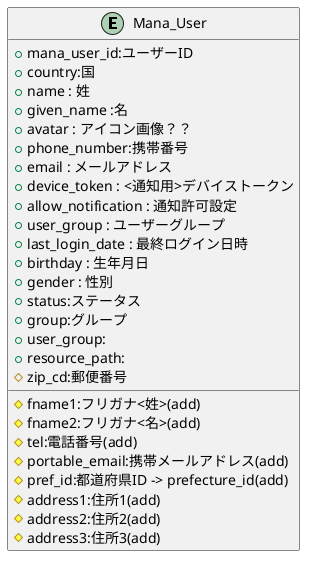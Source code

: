 @startuml

entity "Mana_User" {
    + mana_user_id:ユーザーID
    + country:国
    + name : 姓
    + given_name :名
    # fname1:フリガナ<姓>(add)
    # fname2:フリガナ<名>(add)
    + avatar : アイコン画像？？
    # tel:電話番号(add)
    + phone_number:携帯番号
    + email : メールアドレス
    # portable_email:携帯メールアドレス(add)
    + device_token : <通知用>デバイストークン
    + allow_notification : 通知許可設定
    + user_group : ユーザーグループ
    + last_login_date : 最終ログイン日時
    + birthday : 生年月日
    + gender : 性別
    + status:ステータス
    + group:グループ
    + user_group:
    + resource_path:
    # zip_cd:郵便番号
    # pref_id:都道府県ID -> prefecture_id(add)
    # address1:住所1(add)
    # address2:住所2(add)
    # address3:住所3(add)
}

@enduml
